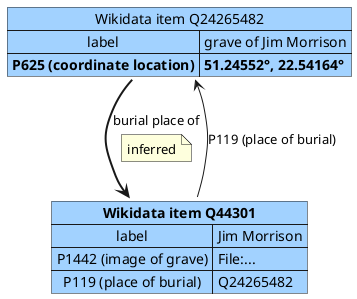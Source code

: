 @startuml wd_reverse

map "**Wikidata item Q44301**" as wikia #a2d2ff {
  label => Jim Morrison
  P1442 (image of grave) => File:...
  P119 (place of burial) => Q24265482
}

map "Wikidata item Q24265482" as wikie #a2d2ff {
  label => grave of Jim Morrison
  **P625 (coordinate location)** => **51.24552°, 22.54164°**
}

wikie -[bold]-> wikia : burial place of
note on link: inferred
wikie <-- wikia : P119 (place of burial)

@enduml